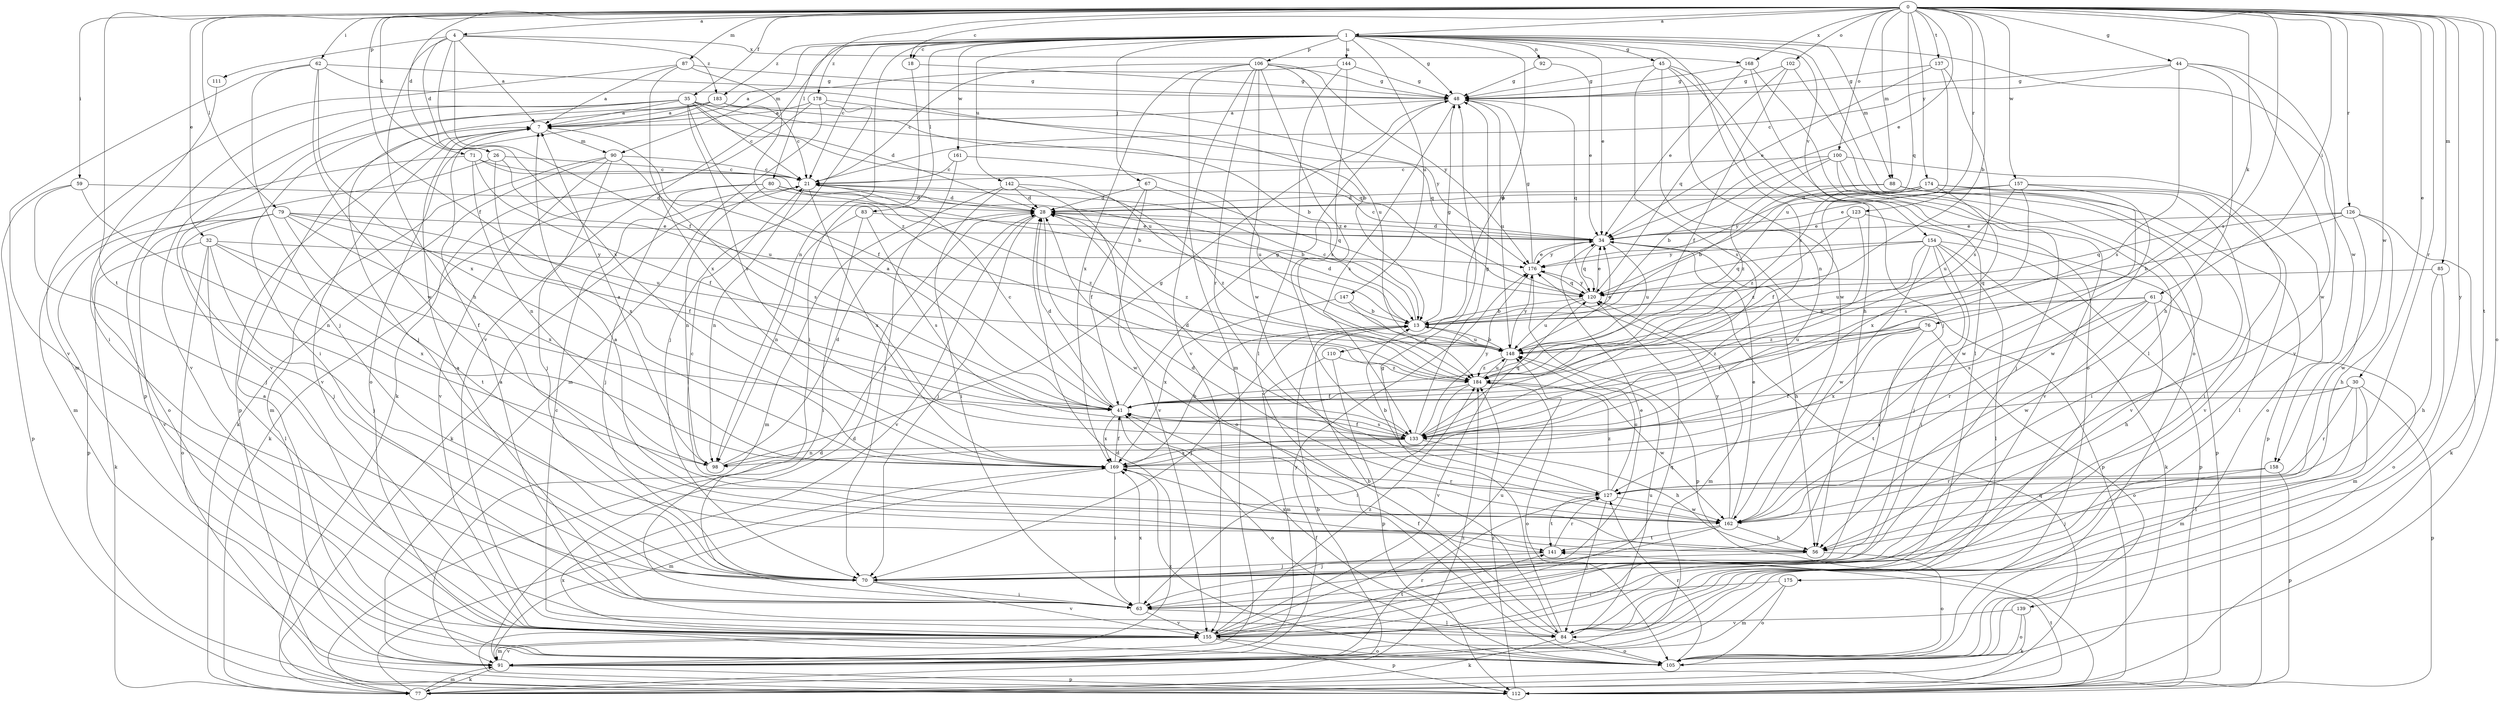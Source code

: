 strict digraph  {
0;
1;
4;
7;
13;
18;
21;
26;
28;
30;
32;
34;
35;
41;
44;
45;
48;
56;
59;
61;
62;
63;
67;
70;
71;
76;
77;
79;
80;
83;
84;
85;
87;
88;
90;
91;
92;
98;
100;
102;
105;
106;
110;
111;
112;
120;
123;
126;
127;
133;
137;
139;
141;
142;
144;
147;
148;
154;
155;
157;
158;
161;
162;
168;
169;
174;
175;
176;
178;
183;
184;
0 -> 1  [label=a];
0 -> 4  [label=a];
0 -> 13  [label=b];
0 -> 18  [label=c];
0 -> 26  [label=d];
0 -> 30  [label=e];
0 -> 32  [label=e];
0 -> 34  [label=e];
0 -> 35  [label=f];
0 -> 41  [label=f];
0 -> 44  [label=g];
0 -> 59  [label=i];
0 -> 61  [label=i];
0 -> 62  [label=i];
0 -> 71  [label=k];
0 -> 76  [label=k];
0 -> 79  [label=l];
0 -> 80  [label=l];
0 -> 85  [label=m];
0 -> 87  [label=m];
0 -> 88  [label=m];
0 -> 100  [label=o];
0 -> 102  [label=o];
0 -> 105  [label=o];
0 -> 120  [label=q];
0 -> 123  [label=r];
0 -> 126  [label=r];
0 -> 127  [label=r];
0 -> 133  [label=s];
0 -> 137  [label=t];
0 -> 139  [label=t];
0 -> 141  [label=t];
0 -> 157  [label=w];
0 -> 158  [label=w];
0 -> 168  [label=x];
0 -> 174  [label=y];
0 -> 175  [label=y];
1 -> 18  [label=c];
1 -> 21  [label=c];
1 -> 34  [label=e];
1 -> 45  [label=g];
1 -> 48  [label=g];
1 -> 67  [label=j];
1 -> 83  [label=l];
1 -> 88  [label=m];
1 -> 90  [label=m];
1 -> 92  [label=n];
1 -> 98  [label=n];
1 -> 105  [label=o];
1 -> 106  [label=p];
1 -> 110  [label=p];
1 -> 133  [label=s];
1 -> 142  [label=u];
1 -> 144  [label=u];
1 -> 147  [label=u];
1 -> 154  [label=v];
1 -> 155  [label=v];
1 -> 158  [label=w];
1 -> 161  [label=w];
1 -> 178  [label=z];
1 -> 183  [label=z];
4 -> 7  [label=a];
4 -> 26  [label=d];
4 -> 41  [label=f];
4 -> 56  [label=h];
4 -> 111  [label=p];
4 -> 168  [label=x];
4 -> 169  [label=x];
4 -> 183  [label=z];
7 -> 90  [label=m];
7 -> 112  [label=p];
7 -> 155  [label=v];
13 -> 21  [label=c];
13 -> 28  [label=d];
13 -> 48  [label=g];
13 -> 70  [label=j];
13 -> 148  [label=u];
18 -> 48  [label=g];
18 -> 63  [label=i];
21 -> 28  [label=d];
21 -> 77  [label=k];
21 -> 98  [label=n];
21 -> 169  [label=x];
26 -> 21  [label=c];
26 -> 105  [label=o];
26 -> 148  [label=u];
26 -> 169  [label=x];
28 -> 34  [label=e];
28 -> 70  [label=j];
28 -> 155  [label=v];
28 -> 162  [label=w];
28 -> 184  [label=z];
30 -> 41  [label=f];
30 -> 84  [label=l];
30 -> 91  [label=m];
30 -> 112  [label=p];
30 -> 127  [label=r];
30 -> 169  [label=x];
32 -> 41  [label=f];
32 -> 70  [label=j];
32 -> 77  [label=k];
32 -> 84  [label=l];
32 -> 105  [label=o];
32 -> 169  [label=x];
32 -> 176  [label=y];
34 -> 21  [label=c];
34 -> 28  [label=d];
34 -> 56  [label=h];
34 -> 112  [label=p];
34 -> 120  [label=q];
34 -> 148  [label=u];
34 -> 176  [label=y];
35 -> 7  [label=a];
35 -> 21  [label=c];
35 -> 28  [label=d];
35 -> 41  [label=f];
35 -> 63  [label=i];
35 -> 112  [label=p];
35 -> 120  [label=q];
35 -> 133  [label=s];
35 -> 148  [label=u];
35 -> 155  [label=v];
35 -> 176  [label=y];
41 -> 7  [label=a];
41 -> 21  [label=c];
41 -> 28  [label=d];
41 -> 48  [label=g];
41 -> 105  [label=o];
41 -> 133  [label=s];
41 -> 169  [label=x];
44 -> 21  [label=c];
44 -> 48  [label=g];
44 -> 56  [label=h];
44 -> 133  [label=s];
44 -> 155  [label=v];
44 -> 162  [label=w];
45 -> 48  [label=g];
45 -> 56  [label=h];
45 -> 70  [label=j];
45 -> 98  [label=n];
45 -> 133  [label=s];
45 -> 162  [label=w];
48 -> 7  [label=a];
48 -> 120  [label=q];
48 -> 133  [label=s];
48 -> 148  [label=u];
56 -> 7  [label=a];
56 -> 70  [label=j];
56 -> 105  [label=o];
56 -> 169  [label=x];
59 -> 28  [label=d];
59 -> 70  [label=j];
59 -> 98  [label=n];
59 -> 112  [label=p];
61 -> 13  [label=b];
61 -> 56  [label=h];
61 -> 91  [label=m];
61 -> 127  [label=r];
61 -> 133  [label=s];
61 -> 162  [label=w];
61 -> 184  [label=z];
62 -> 13  [label=b];
62 -> 48  [label=g];
62 -> 70  [label=j];
62 -> 155  [label=v];
62 -> 162  [label=w];
62 -> 169  [label=x];
63 -> 7  [label=a];
63 -> 84  [label=l];
63 -> 155  [label=v];
63 -> 169  [label=x];
67 -> 28  [label=d];
67 -> 41  [label=f];
67 -> 120  [label=q];
67 -> 155  [label=v];
70 -> 34  [label=e];
70 -> 63  [label=i];
70 -> 155  [label=v];
71 -> 13  [label=b];
71 -> 21  [label=c];
71 -> 41  [label=f];
71 -> 91  [label=m];
71 -> 98  [label=n];
76 -> 41  [label=f];
76 -> 105  [label=o];
76 -> 141  [label=t];
76 -> 148  [label=u];
76 -> 169  [label=x];
76 -> 184  [label=z];
77 -> 13  [label=b];
77 -> 28  [label=d];
77 -> 91  [label=m];
77 -> 120  [label=q];
77 -> 169  [label=x];
77 -> 184  [label=z];
79 -> 34  [label=e];
79 -> 41  [label=f];
79 -> 70  [label=j];
79 -> 112  [label=p];
79 -> 141  [label=t];
79 -> 148  [label=u];
79 -> 155  [label=v];
79 -> 169  [label=x];
80 -> 13  [label=b];
80 -> 28  [label=d];
80 -> 70  [label=j];
80 -> 77  [label=k];
80 -> 98  [label=n];
80 -> 184  [label=z];
83 -> 34  [label=e];
83 -> 63  [label=i];
83 -> 98  [label=n];
83 -> 133  [label=s];
84 -> 7  [label=a];
84 -> 13  [label=b];
84 -> 41  [label=f];
84 -> 48  [label=g];
84 -> 77  [label=k];
84 -> 105  [label=o];
84 -> 148  [label=u];
85 -> 56  [label=h];
85 -> 105  [label=o];
85 -> 120  [label=q];
87 -> 7  [label=a];
87 -> 48  [label=g];
87 -> 91  [label=m];
87 -> 169  [label=x];
87 -> 184  [label=z];
88 -> 13  [label=b];
88 -> 28  [label=d];
88 -> 63  [label=i];
88 -> 112  [label=p];
88 -> 155  [label=v];
90 -> 21  [label=c];
90 -> 70  [label=j];
90 -> 77  [label=k];
90 -> 91  [label=m];
90 -> 133  [label=s];
90 -> 155  [label=v];
91 -> 28  [label=d];
91 -> 77  [label=k];
91 -> 112  [label=p];
91 -> 127  [label=r];
91 -> 155  [label=v];
91 -> 176  [label=y];
92 -> 34  [label=e];
92 -> 48  [label=g];
98 -> 7  [label=a];
98 -> 28  [label=d];
98 -> 48  [label=g];
100 -> 13  [label=b];
100 -> 21  [label=c];
100 -> 70  [label=j];
100 -> 105  [label=o];
100 -> 155  [label=v];
100 -> 184  [label=z];
102 -> 41  [label=f];
102 -> 48  [label=g];
102 -> 84  [label=l];
102 -> 120  [label=q];
105 -> 7  [label=a];
105 -> 41  [label=f];
105 -> 127  [label=r];
105 -> 169  [label=x];
106 -> 21  [label=c];
106 -> 48  [label=g];
106 -> 91  [label=m];
106 -> 127  [label=r];
106 -> 148  [label=u];
106 -> 155  [label=v];
106 -> 162  [label=w];
106 -> 169  [label=x];
106 -> 176  [label=y];
106 -> 184  [label=z];
110 -> 91  [label=m];
110 -> 112  [label=p];
110 -> 184  [label=z];
111 -> 63  [label=i];
112 -> 28  [label=d];
112 -> 141  [label=t];
112 -> 184  [label=z];
120 -> 13  [label=b];
120 -> 34  [label=e];
120 -> 91  [label=m];
120 -> 148  [label=u];
120 -> 176  [label=y];
123 -> 34  [label=e];
123 -> 41  [label=f];
123 -> 112  [label=p];
123 -> 184  [label=z];
126 -> 13  [label=b];
126 -> 34  [label=e];
126 -> 56  [label=h];
126 -> 77  [label=k];
126 -> 120  [label=q];
126 -> 162  [label=w];
127 -> 13  [label=b];
127 -> 84  [label=l];
127 -> 141  [label=t];
127 -> 148  [label=u];
127 -> 162  [label=w];
127 -> 184  [label=z];
133 -> 28  [label=d];
133 -> 41  [label=f];
133 -> 48  [label=g];
133 -> 56  [label=h];
133 -> 98  [label=n];
133 -> 120  [label=q];
133 -> 169  [label=x];
133 -> 176  [label=y];
137 -> 34  [label=e];
137 -> 48  [label=g];
137 -> 133  [label=s];
137 -> 148  [label=u];
139 -> 77  [label=k];
139 -> 105  [label=o];
139 -> 155  [label=v];
141 -> 70  [label=j];
141 -> 127  [label=r];
142 -> 28  [label=d];
142 -> 63  [label=i];
142 -> 91  [label=m];
142 -> 105  [label=o];
142 -> 184  [label=z];
144 -> 7  [label=a];
144 -> 48  [label=g];
144 -> 84  [label=l];
144 -> 133  [label=s];
147 -> 13  [label=b];
147 -> 169  [label=x];
147 -> 184  [label=z];
148 -> 13  [label=b];
148 -> 34  [label=e];
148 -> 155  [label=v];
148 -> 176  [label=y];
148 -> 184  [label=z];
154 -> 63  [label=i];
154 -> 70  [label=j];
154 -> 77  [label=k];
154 -> 84  [label=l];
154 -> 112  [label=p];
154 -> 120  [label=q];
154 -> 148  [label=u];
154 -> 162  [label=w];
154 -> 176  [label=y];
155 -> 21  [label=c];
155 -> 91  [label=m];
155 -> 105  [label=o];
155 -> 112  [label=p];
155 -> 120  [label=q];
155 -> 141  [label=t];
155 -> 148  [label=u];
155 -> 184  [label=z];
157 -> 28  [label=d];
157 -> 34  [label=e];
157 -> 63  [label=i];
157 -> 133  [label=s];
157 -> 148  [label=u];
157 -> 162  [label=w];
158 -> 70  [label=j];
158 -> 112  [label=p];
158 -> 127  [label=r];
161 -> 21  [label=c];
161 -> 70  [label=j];
161 -> 148  [label=u];
162 -> 21  [label=c];
162 -> 28  [label=d];
162 -> 34  [label=e];
162 -> 56  [label=h];
162 -> 63  [label=i];
162 -> 141  [label=t];
162 -> 176  [label=y];
168 -> 34  [label=e];
168 -> 48  [label=g];
168 -> 84  [label=l];
168 -> 105  [label=o];
169 -> 13  [label=b];
169 -> 41  [label=f];
169 -> 63  [label=i];
169 -> 91  [label=m];
169 -> 127  [label=r];
174 -> 28  [label=d];
174 -> 41  [label=f];
174 -> 84  [label=l];
174 -> 155  [label=v];
174 -> 162  [label=w];
174 -> 169  [label=x];
174 -> 176  [label=y];
174 -> 184  [label=z];
175 -> 63  [label=i];
175 -> 91  [label=m];
175 -> 105  [label=o];
176 -> 34  [label=e];
176 -> 48  [label=g];
176 -> 112  [label=p];
176 -> 120  [label=q];
178 -> 7  [label=a];
178 -> 70  [label=j];
178 -> 77  [label=k];
178 -> 91  [label=m];
178 -> 120  [label=q];
183 -> 7  [label=a];
183 -> 13  [label=b];
183 -> 21  [label=c];
183 -> 70  [label=j];
183 -> 105  [label=o];
183 -> 155  [label=v];
184 -> 41  [label=f];
184 -> 63  [label=i];
184 -> 105  [label=o];
184 -> 148  [label=u];
184 -> 162  [label=w];
}
